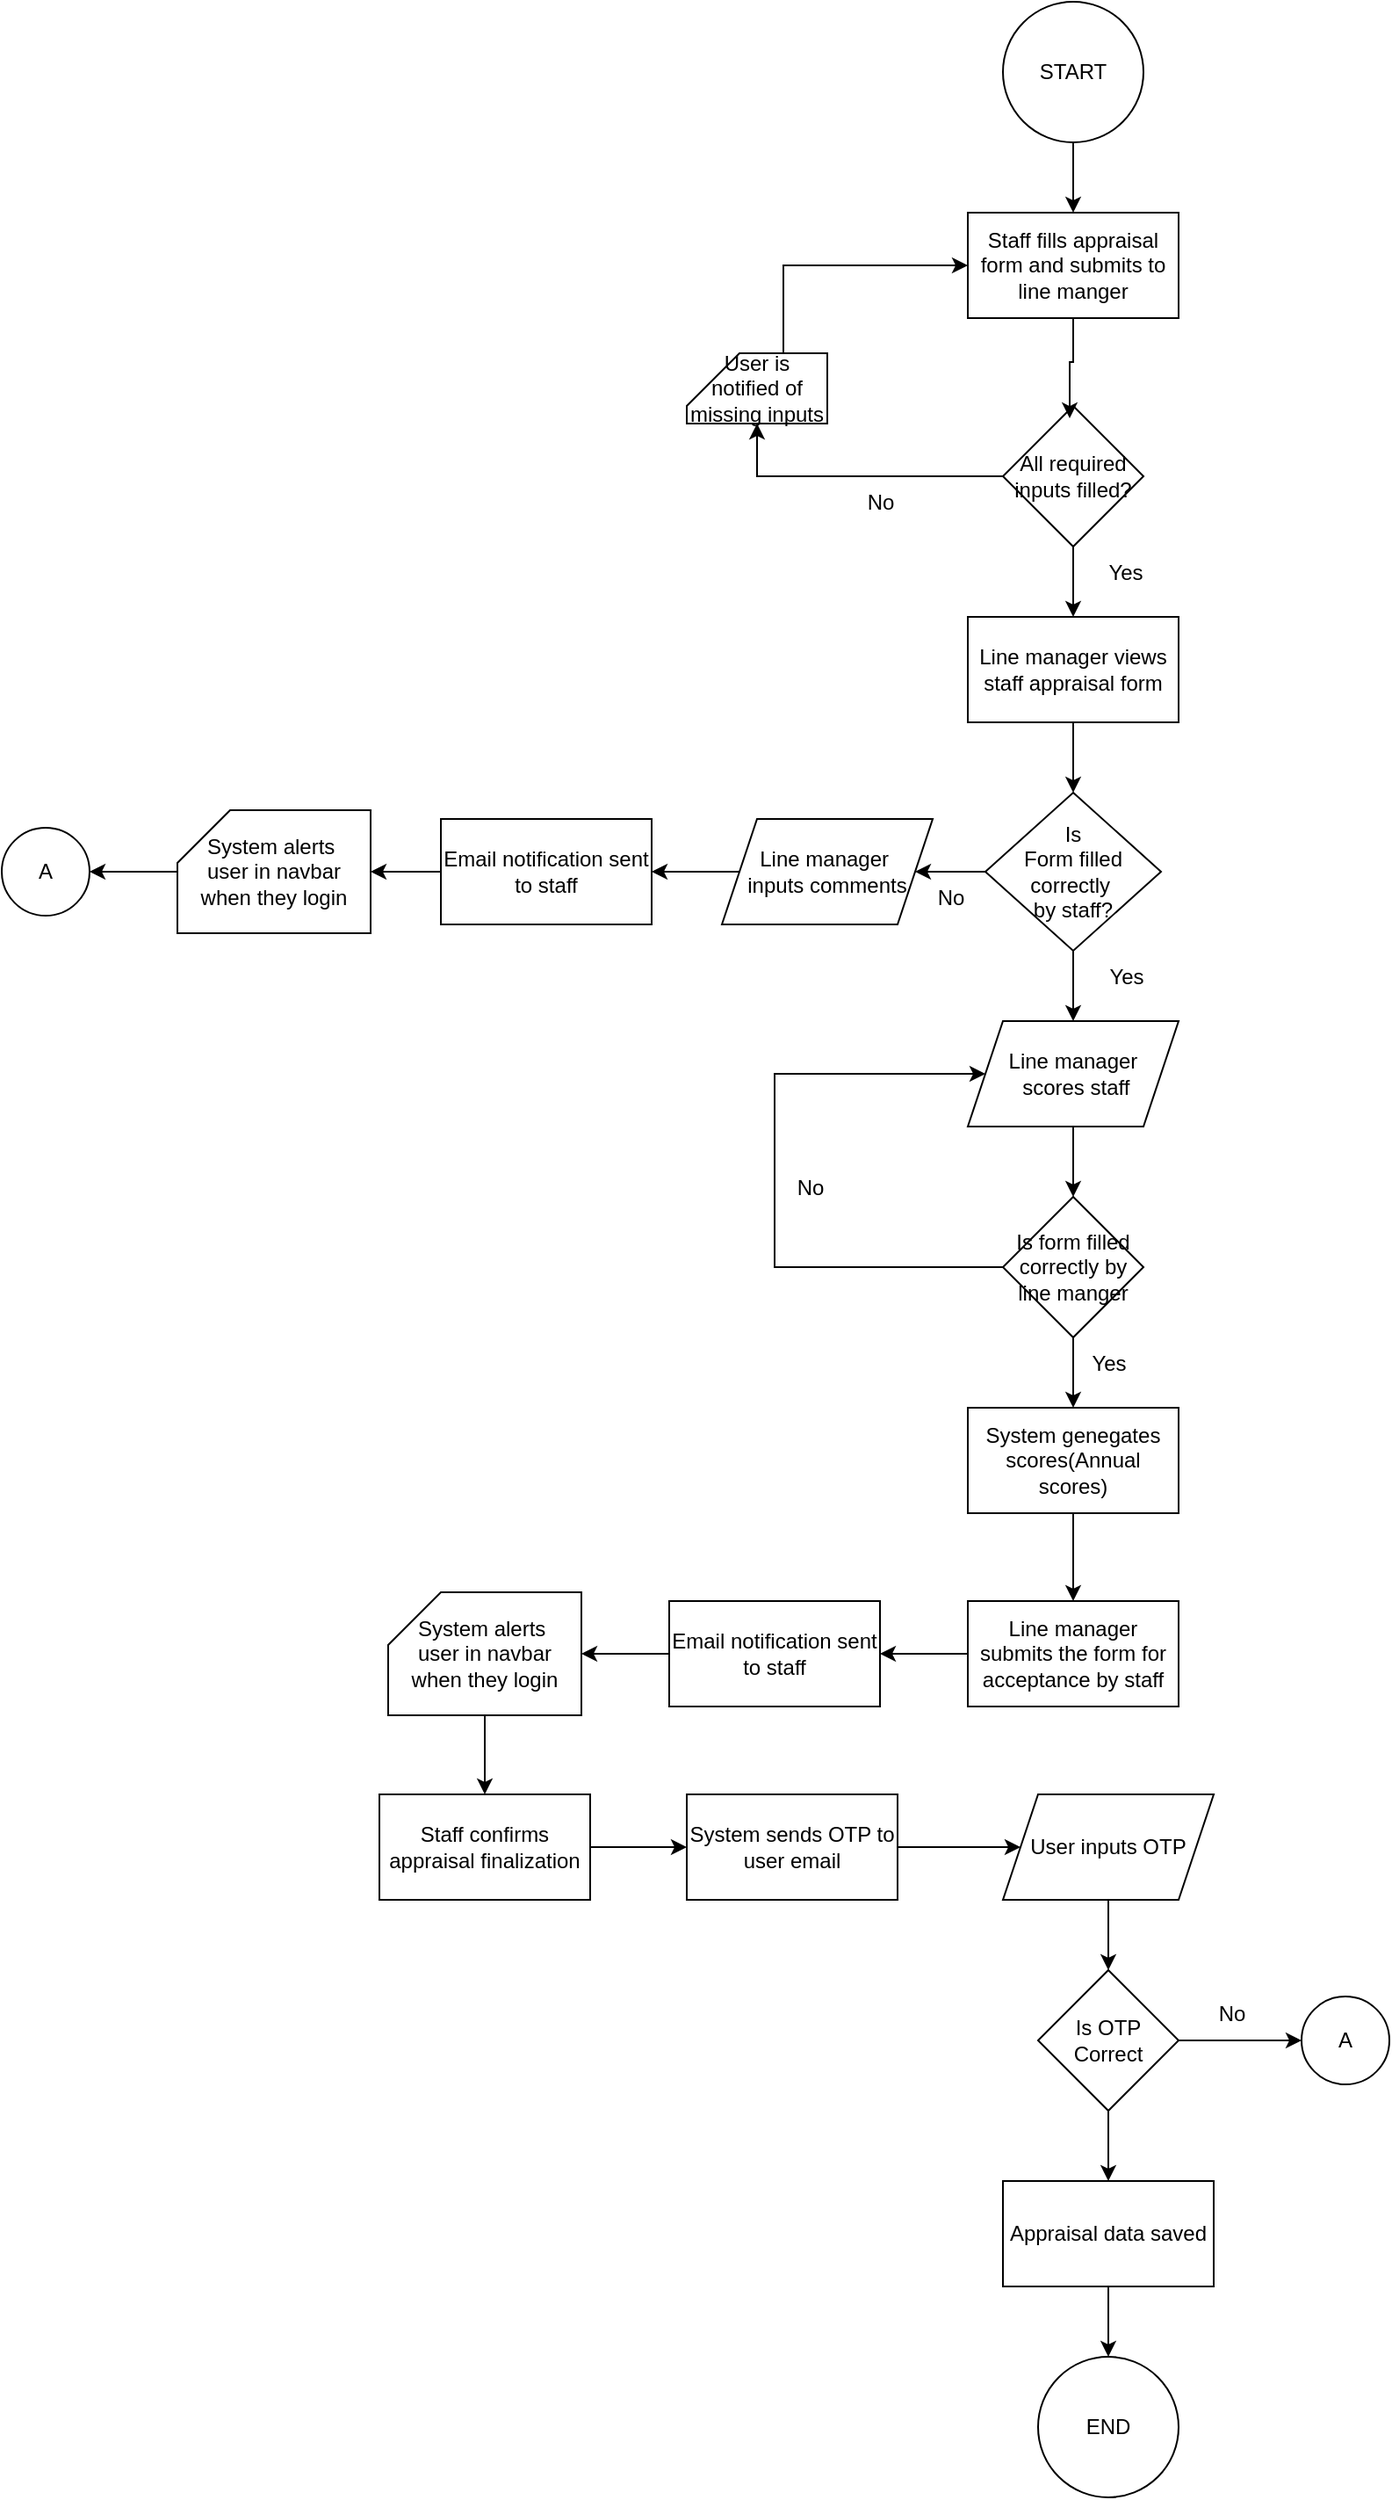 <mxfile version="24.4.0" type="github">
  <diagram name="Page-1" id="RzII_4V2O326V7Ovdi1S">
    <mxGraphModel dx="2335" dy="803" grid="1" gridSize="10" guides="1" tooltips="1" connect="1" arrows="1" fold="1" page="1" pageScale="1" pageWidth="850" pageHeight="1100" math="0" shadow="0">
      <root>
        <mxCell id="0" />
        <mxCell id="1" parent="0" />
        <mxCell id="XOwIi-h-9XhYpnOAC5Fq-1" value="Staff fills appraisal form and submits to line manger" style="rounded=0;whiteSpace=wrap;html=1;" vertex="1" parent="1">
          <mxGeometry x="70" y="140" width="120" height="60" as="geometry" />
        </mxCell>
        <mxCell id="XOwIi-h-9XhYpnOAC5Fq-54" style="edgeStyle=orthogonalEdgeStyle;rounded=0;orthogonalLoop=1;jettySize=auto;html=1;" edge="1" parent="1" source="XOwIi-h-9XhYpnOAC5Fq-2" target="XOwIi-h-9XhYpnOAC5Fq-53">
          <mxGeometry relative="1" as="geometry" />
        </mxCell>
        <mxCell id="XOwIi-h-9XhYpnOAC5Fq-2" value="Line manager views staff appraisal form" style="rounded=0;whiteSpace=wrap;html=1;" vertex="1" parent="1">
          <mxGeometry x="70" y="370" width="120" height="60" as="geometry" />
        </mxCell>
        <mxCell id="XOwIi-h-9XhYpnOAC5Fq-81" style="edgeStyle=orthogonalEdgeStyle;rounded=0;orthogonalLoop=1;jettySize=auto;html=1;" edge="1" parent="1" source="XOwIi-h-9XhYpnOAC5Fq-10" target="XOwIi-h-9XhYpnOAC5Fq-76">
          <mxGeometry relative="1" as="geometry" />
        </mxCell>
        <mxCell id="XOwIi-h-9XhYpnOAC5Fq-10" value="Line manager submits the form for acceptance by staff" style="rounded=0;whiteSpace=wrap;html=1;" vertex="1" parent="1">
          <mxGeometry x="70" y="930" width="120" height="60" as="geometry" />
        </mxCell>
        <mxCell id="XOwIi-h-9XhYpnOAC5Fq-12" value="Yes" style="text;html=1;align=center;verticalAlign=middle;whiteSpace=wrap;rounded=0;" vertex="1" parent="1">
          <mxGeometry x="130" y="330" width="60" height="30" as="geometry" />
        </mxCell>
        <mxCell id="XOwIi-h-9XhYpnOAC5Fq-75" style="edgeStyle=orthogonalEdgeStyle;rounded=0;orthogonalLoop=1;jettySize=auto;html=1;" edge="1" parent="1" source="XOwIi-h-9XhYpnOAC5Fq-30" target="XOwIi-h-9XhYpnOAC5Fq-10">
          <mxGeometry relative="1" as="geometry" />
        </mxCell>
        <mxCell id="XOwIi-h-9XhYpnOAC5Fq-30" value="System genegates scores(Annual scores)" style="rounded=0;whiteSpace=wrap;html=1;" vertex="1" parent="1">
          <mxGeometry x="70" y="820" width="120" height="60" as="geometry" />
        </mxCell>
        <mxCell id="XOwIi-h-9XhYpnOAC5Fq-90" style="edgeStyle=orthogonalEdgeStyle;rounded=0;orthogonalLoop=1;jettySize=auto;html=1;" edge="1" parent="1" source="XOwIi-h-9XhYpnOAC5Fq-35" target="XOwIi-h-9XhYpnOAC5Fq-89">
          <mxGeometry relative="1" as="geometry" />
        </mxCell>
        <mxCell id="XOwIi-h-9XhYpnOAC5Fq-35" value="Staff confirms appraisal finalization" style="rounded=0;whiteSpace=wrap;html=1;" vertex="1" parent="1">
          <mxGeometry x="-265" y="1040" width="120" height="60" as="geometry" />
        </mxCell>
        <mxCell id="XOwIi-h-9XhYpnOAC5Fq-51" style="edgeStyle=orthogonalEdgeStyle;rounded=0;orthogonalLoop=1;jettySize=auto;html=1;exitX=0;exitY=0;exitDx=55;exitDy=0;exitPerimeter=0;entryX=0;entryY=0.5;entryDx=0;entryDy=0;" edge="1" parent="1" source="XOwIi-h-9XhYpnOAC5Fq-38" target="XOwIi-h-9XhYpnOAC5Fq-1">
          <mxGeometry relative="1" as="geometry">
            <mxPoint x="-35" y="160" as="targetPoint" />
          </mxGeometry>
        </mxCell>
        <mxCell id="XOwIi-h-9XhYpnOAC5Fq-38" value="User is notified of missing inputs " style="shape=card;whiteSpace=wrap;html=1;" vertex="1" parent="1">
          <mxGeometry x="-90" y="220" width="80" height="40" as="geometry" />
        </mxCell>
        <mxCell id="XOwIi-h-9XhYpnOAC5Fq-41" style="edgeStyle=orthogonalEdgeStyle;rounded=0;orthogonalLoop=1;jettySize=auto;html=1;" edge="1" parent="1" source="XOwIi-h-9XhYpnOAC5Fq-40" target="XOwIi-h-9XhYpnOAC5Fq-1">
          <mxGeometry relative="1" as="geometry" />
        </mxCell>
        <mxCell id="XOwIi-h-9XhYpnOAC5Fq-40" value="START" style="ellipse;whiteSpace=wrap;html=1;aspect=fixed;" vertex="1" parent="1">
          <mxGeometry x="90" y="20" width="80" height="80" as="geometry" />
        </mxCell>
        <mxCell id="XOwIi-h-9XhYpnOAC5Fq-48" style="edgeStyle=orthogonalEdgeStyle;rounded=0;orthogonalLoop=1;jettySize=auto;html=1;entryX=0.5;entryY=1;entryDx=0;entryDy=0;entryPerimeter=0;" edge="1" parent="1" source="XOwIi-h-9XhYpnOAC5Fq-44" target="XOwIi-h-9XhYpnOAC5Fq-38">
          <mxGeometry relative="1" as="geometry">
            <mxPoint x="-50" y="280" as="targetPoint" />
          </mxGeometry>
        </mxCell>
        <mxCell id="XOwIi-h-9XhYpnOAC5Fq-50" style="edgeStyle=orthogonalEdgeStyle;rounded=0;orthogonalLoop=1;jettySize=auto;html=1;exitX=0.5;exitY=1;exitDx=0;exitDy=0;" edge="1" parent="1" source="XOwIi-h-9XhYpnOAC5Fq-44" target="XOwIi-h-9XhYpnOAC5Fq-2">
          <mxGeometry relative="1" as="geometry" />
        </mxCell>
        <mxCell id="XOwIi-h-9XhYpnOAC5Fq-44" value="All required inputs filled?" style="rhombus;whiteSpace=wrap;html=1;" vertex="1" parent="1">
          <mxGeometry x="90" y="250" width="80" height="80" as="geometry" />
        </mxCell>
        <mxCell id="XOwIi-h-9XhYpnOAC5Fq-46" value="No" style="text;html=1;align=center;verticalAlign=middle;resizable=0;points=[];autosize=1;strokeColor=none;fillColor=none;" vertex="1" parent="1">
          <mxGeometry y="290" width="40" height="30" as="geometry" />
        </mxCell>
        <mxCell id="XOwIi-h-9XhYpnOAC5Fq-49" style="edgeStyle=orthogonalEdgeStyle;rounded=0;orthogonalLoop=1;jettySize=auto;html=1;entryX=0.475;entryY=0.088;entryDx=0;entryDy=0;entryPerimeter=0;" edge="1" parent="1" source="XOwIi-h-9XhYpnOAC5Fq-1" target="XOwIi-h-9XhYpnOAC5Fq-44">
          <mxGeometry relative="1" as="geometry" />
        </mxCell>
        <mxCell id="XOwIi-h-9XhYpnOAC5Fq-57" style="edgeStyle=orthogonalEdgeStyle;rounded=0;orthogonalLoop=1;jettySize=auto;html=1;" edge="1" parent="1" source="XOwIi-h-9XhYpnOAC5Fq-53" target="XOwIi-h-9XhYpnOAC5Fq-56">
          <mxGeometry relative="1" as="geometry" />
        </mxCell>
        <mxCell id="XOwIi-h-9XhYpnOAC5Fq-60" style="edgeStyle=orthogonalEdgeStyle;rounded=0;orthogonalLoop=1;jettySize=auto;html=1;entryX=1;entryY=0.5;entryDx=0;entryDy=0;" edge="1" parent="1" source="XOwIi-h-9XhYpnOAC5Fq-53" target="XOwIi-h-9XhYpnOAC5Fq-59">
          <mxGeometry relative="1" as="geometry" />
        </mxCell>
        <mxCell id="XOwIi-h-9XhYpnOAC5Fq-53" value="Is &lt;br&gt;&lt;div&gt;Form filled correctly&amp;nbsp;&lt;/div&gt;&lt;div&gt;by staff?&lt;/div&gt;" style="rhombus;whiteSpace=wrap;html=1;" vertex="1" parent="1">
          <mxGeometry x="80" y="470" width="100" height="90" as="geometry" />
        </mxCell>
        <mxCell id="XOwIi-h-9XhYpnOAC5Fq-87" style="edgeStyle=orthogonalEdgeStyle;rounded=0;orthogonalLoop=1;jettySize=auto;html=1;entryX=0.5;entryY=0;entryDx=0;entryDy=0;exitX=0.5;exitY=1;exitDx=0;exitDy=0;" edge="1" parent="1" source="XOwIi-h-9XhYpnOAC5Fq-91" target="XOwIi-h-9XhYpnOAC5Fq-86">
          <mxGeometry relative="1" as="geometry">
            <mxPoint x="130.059" y="1100" as="sourcePoint" />
          </mxGeometry>
        </mxCell>
        <mxCell id="XOwIi-h-9XhYpnOAC5Fq-72" style="edgeStyle=orthogonalEdgeStyle;rounded=0;orthogonalLoop=1;jettySize=auto;html=1;" edge="1" parent="1" source="XOwIi-h-9XhYpnOAC5Fq-56" target="XOwIi-h-9XhYpnOAC5Fq-71">
          <mxGeometry relative="1" as="geometry" />
        </mxCell>
        <mxCell id="XOwIi-h-9XhYpnOAC5Fq-56" value="&lt;div&gt;Line manager&lt;/div&gt;&lt;div&gt;&amp;nbsp;scores staff&lt;/div&gt;" style="shape=parallelogram;perimeter=parallelogramPerimeter;whiteSpace=wrap;html=1;fixedSize=1;" vertex="1" parent="1">
          <mxGeometry x="70" y="600" width="120" height="60" as="geometry" />
        </mxCell>
        <mxCell id="XOwIi-h-9XhYpnOAC5Fq-67" style="edgeStyle=orthogonalEdgeStyle;rounded=0;orthogonalLoop=1;jettySize=auto;html=1;" edge="1" parent="1" source="XOwIi-h-9XhYpnOAC5Fq-59" target="XOwIi-h-9XhYpnOAC5Fq-65">
          <mxGeometry relative="1" as="geometry" />
        </mxCell>
        <mxCell id="XOwIi-h-9XhYpnOAC5Fq-59" value="&lt;div&gt;Line manager&amp;nbsp;&lt;/div&gt;&lt;div&gt;inputs comments&lt;/div&gt;" style="shape=parallelogram;perimeter=parallelogramPerimeter;whiteSpace=wrap;html=1;fixedSize=1;" vertex="1" parent="1">
          <mxGeometry x="-70" y="485" width="120" height="60" as="geometry" />
        </mxCell>
        <mxCell id="XOwIi-h-9XhYpnOAC5Fq-61" value="No" style="text;html=1;align=center;verticalAlign=middle;resizable=0;points=[];autosize=1;strokeColor=none;fillColor=none;" vertex="1" parent="1">
          <mxGeometry x="40" y="515" width="40" height="30" as="geometry" />
        </mxCell>
        <mxCell id="XOwIi-h-9XhYpnOAC5Fq-68" style="edgeStyle=orthogonalEdgeStyle;rounded=0;orthogonalLoop=1;jettySize=auto;html=1;" edge="1" parent="1" source="XOwIi-h-9XhYpnOAC5Fq-65" target="XOwIi-h-9XhYpnOAC5Fq-66">
          <mxGeometry relative="1" as="geometry" />
        </mxCell>
        <mxCell id="XOwIi-h-9XhYpnOAC5Fq-65" value="Email notification sent to staff" style="rounded=0;whiteSpace=wrap;html=1;" vertex="1" parent="1">
          <mxGeometry x="-230" y="485" width="120" height="60" as="geometry" />
        </mxCell>
        <mxCell id="XOwIi-h-9XhYpnOAC5Fq-70" style="edgeStyle=orthogonalEdgeStyle;rounded=0;orthogonalLoop=1;jettySize=auto;html=1;" edge="1" parent="1" source="XOwIi-h-9XhYpnOAC5Fq-66" target="XOwIi-h-9XhYpnOAC5Fq-69">
          <mxGeometry relative="1" as="geometry" />
        </mxCell>
        <mxCell id="XOwIi-h-9XhYpnOAC5Fq-66" value="&lt;div&gt;System alerts&amp;nbsp;&lt;/div&gt;&lt;div&gt;user in navbar when they login&lt;/div&gt;" style="shape=card;whiteSpace=wrap;html=1;" vertex="1" parent="1">
          <mxGeometry x="-380" y="480" width="110" height="70" as="geometry" />
        </mxCell>
        <mxCell id="XOwIi-h-9XhYpnOAC5Fq-69" value="A" style="ellipse;whiteSpace=wrap;html=1;aspect=fixed;" vertex="1" parent="1">
          <mxGeometry x="-480" y="490" width="50" height="50" as="geometry" />
        </mxCell>
        <mxCell id="XOwIi-h-9XhYpnOAC5Fq-73" style="edgeStyle=orthogonalEdgeStyle;rounded=0;orthogonalLoop=1;jettySize=auto;html=1;" edge="1" parent="1" source="XOwIi-h-9XhYpnOAC5Fq-71" target="XOwIi-h-9XhYpnOAC5Fq-30">
          <mxGeometry relative="1" as="geometry" />
        </mxCell>
        <mxCell id="XOwIi-h-9XhYpnOAC5Fq-74" style="edgeStyle=orthogonalEdgeStyle;rounded=0;orthogonalLoop=1;jettySize=auto;html=1;entryX=0;entryY=0.5;entryDx=0;entryDy=0;exitX=0;exitY=0.5;exitDx=0;exitDy=0;" edge="1" parent="1" source="XOwIi-h-9XhYpnOAC5Fq-71" target="XOwIi-h-9XhYpnOAC5Fq-56">
          <mxGeometry relative="1" as="geometry">
            <mxPoint x="-10.0" y="630.78" as="targetPoint" />
            <mxPoint x="46.939" y="699.999" as="sourcePoint" />
            <Array as="points">
              <mxPoint x="-40" y="740" />
              <mxPoint x="-40" y="630" />
            </Array>
          </mxGeometry>
        </mxCell>
        <mxCell id="XOwIi-h-9XhYpnOAC5Fq-71" value="Is form filled correctly by line manger" style="rhombus;whiteSpace=wrap;html=1;" vertex="1" parent="1">
          <mxGeometry x="90" y="700" width="80" height="80" as="geometry" />
        </mxCell>
        <mxCell id="XOwIi-h-9XhYpnOAC5Fq-80" style="edgeStyle=orthogonalEdgeStyle;rounded=0;orthogonalLoop=1;jettySize=auto;html=1;" edge="1" parent="1" source="XOwIi-h-9XhYpnOAC5Fq-76" target="XOwIi-h-9XhYpnOAC5Fq-77">
          <mxGeometry relative="1" as="geometry" />
        </mxCell>
        <mxCell id="XOwIi-h-9XhYpnOAC5Fq-76" value="Email notification sent to staff" style="rounded=0;whiteSpace=wrap;html=1;" vertex="1" parent="1">
          <mxGeometry x="-100" y="930" width="120" height="60" as="geometry" />
        </mxCell>
        <mxCell id="XOwIi-h-9XhYpnOAC5Fq-88" style="edgeStyle=orthogonalEdgeStyle;rounded=0;orthogonalLoop=1;jettySize=auto;html=1;entryX=0.5;entryY=0;entryDx=0;entryDy=0;" edge="1" parent="1" source="XOwIi-h-9XhYpnOAC5Fq-77" target="XOwIi-h-9XhYpnOAC5Fq-35">
          <mxGeometry relative="1" as="geometry" />
        </mxCell>
        <mxCell id="XOwIi-h-9XhYpnOAC5Fq-77" value="&lt;div&gt;System alerts&amp;nbsp;&lt;/div&gt;&lt;div&gt;user in navbar when they login&lt;/div&gt;" style="shape=card;whiteSpace=wrap;html=1;" vertex="1" parent="1">
          <mxGeometry x="-260" y="925" width="110" height="70" as="geometry" />
        </mxCell>
        <mxCell id="XOwIi-h-9XhYpnOAC5Fq-83" value="Yes" style="text;html=1;align=center;verticalAlign=middle;resizable=0;points=[];autosize=1;strokeColor=none;fillColor=none;" vertex="1" parent="1">
          <mxGeometry x="140" y="560" width="40" height="30" as="geometry" />
        </mxCell>
        <mxCell id="XOwIi-h-9XhYpnOAC5Fq-84" value="Yes" style="text;html=1;align=center;verticalAlign=middle;resizable=0;points=[];autosize=1;strokeColor=none;fillColor=none;" vertex="1" parent="1">
          <mxGeometry x="130" y="780" width="40" height="30" as="geometry" />
        </mxCell>
        <mxCell id="XOwIi-h-9XhYpnOAC5Fq-85" value="No" style="text;html=1;align=center;verticalAlign=middle;resizable=0;points=[];autosize=1;strokeColor=none;fillColor=none;" vertex="1" parent="1">
          <mxGeometry x="-40" y="680" width="40" height="30" as="geometry" />
        </mxCell>
        <mxCell id="XOwIi-h-9XhYpnOAC5Fq-94" style="edgeStyle=orthogonalEdgeStyle;rounded=0;orthogonalLoop=1;jettySize=auto;html=1;" edge="1" parent="1" source="XOwIi-h-9XhYpnOAC5Fq-86" target="XOwIi-h-9XhYpnOAC5Fq-93">
          <mxGeometry relative="1" as="geometry" />
        </mxCell>
        <mxCell id="XOwIi-h-9XhYpnOAC5Fq-97" style="edgeStyle=orthogonalEdgeStyle;rounded=0;orthogonalLoop=1;jettySize=auto;html=1;" edge="1" parent="1" source="XOwIi-h-9XhYpnOAC5Fq-86" target="XOwIi-h-9XhYpnOAC5Fq-96">
          <mxGeometry relative="1" as="geometry" />
        </mxCell>
        <mxCell id="XOwIi-h-9XhYpnOAC5Fq-86" value="Is OTP Correct" style="rhombus;whiteSpace=wrap;html=1;" vertex="1" parent="1">
          <mxGeometry x="110" y="1140" width="80" height="80" as="geometry" />
        </mxCell>
        <mxCell id="XOwIi-h-9XhYpnOAC5Fq-92" style="edgeStyle=orthogonalEdgeStyle;rounded=0;orthogonalLoop=1;jettySize=auto;html=1;" edge="1" parent="1" source="XOwIi-h-9XhYpnOAC5Fq-89" target="XOwIi-h-9XhYpnOAC5Fq-91">
          <mxGeometry relative="1" as="geometry" />
        </mxCell>
        <mxCell id="XOwIi-h-9XhYpnOAC5Fq-89" value="System sends OTP to user email" style="rounded=0;whiteSpace=wrap;html=1;" vertex="1" parent="1">
          <mxGeometry x="-90" y="1040" width="120" height="60" as="geometry" />
        </mxCell>
        <mxCell id="XOwIi-h-9XhYpnOAC5Fq-91" value="User inputs OTP" style="shape=parallelogram;perimeter=parallelogramPerimeter;whiteSpace=wrap;html=1;fixedSize=1;" vertex="1" parent="1">
          <mxGeometry x="90" y="1040" width="120" height="60" as="geometry" />
        </mxCell>
        <mxCell id="XOwIi-h-9XhYpnOAC5Fq-93" value="A" style="ellipse;whiteSpace=wrap;html=1;aspect=fixed;" vertex="1" parent="1">
          <mxGeometry x="260" y="1155" width="50" height="50" as="geometry" />
        </mxCell>
        <mxCell id="XOwIi-h-9XhYpnOAC5Fq-95" value="No" style="text;html=1;align=center;verticalAlign=middle;resizable=0;points=[];autosize=1;strokeColor=none;fillColor=none;" vertex="1" parent="1">
          <mxGeometry x="200" y="1150" width="40" height="30" as="geometry" />
        </mxCell>
        <mxCell id="XOwIi-h-9XhYpnOAC5Fq-99" style="edgeStyle=orthogonalEdgeStyle;rounded=0;orthogonalLoop=1;jettySize=auto;html=1;" edge="1" parent="1" source="XOwIi-h-9XhYpnOAC5Fq-96" target="XOwIi-h-9XhYpnOAC5Fq-98">
          <mxGeometry relative="1" as="geometry" />
        </mxCell>
        <mxCell id="XOwIi-h-9XhYpnOAC5Fq-96" value="Appraisal data saved" style="rounded=0;whiteSpace=wrap;html=1;" vertex="1" parent="1">
          <mxGeometry x="90" y="1260" width="120" height="60" as="geometry" />
        </mxCell>
        <mxCell id="XOwIi-h-9XhYpnOAC5Fq-98" value="END" style="ellipse;whiteSpace=wrap;html=1;aspect=fixed;" vertex="1" parent="1">
          <mxGeometry x="110" y="1360" width="80" height="80" as="geometry" />
        </mxCell>
      </root>
    </mxGraphModel>
  </diagram>
</mxfile>
